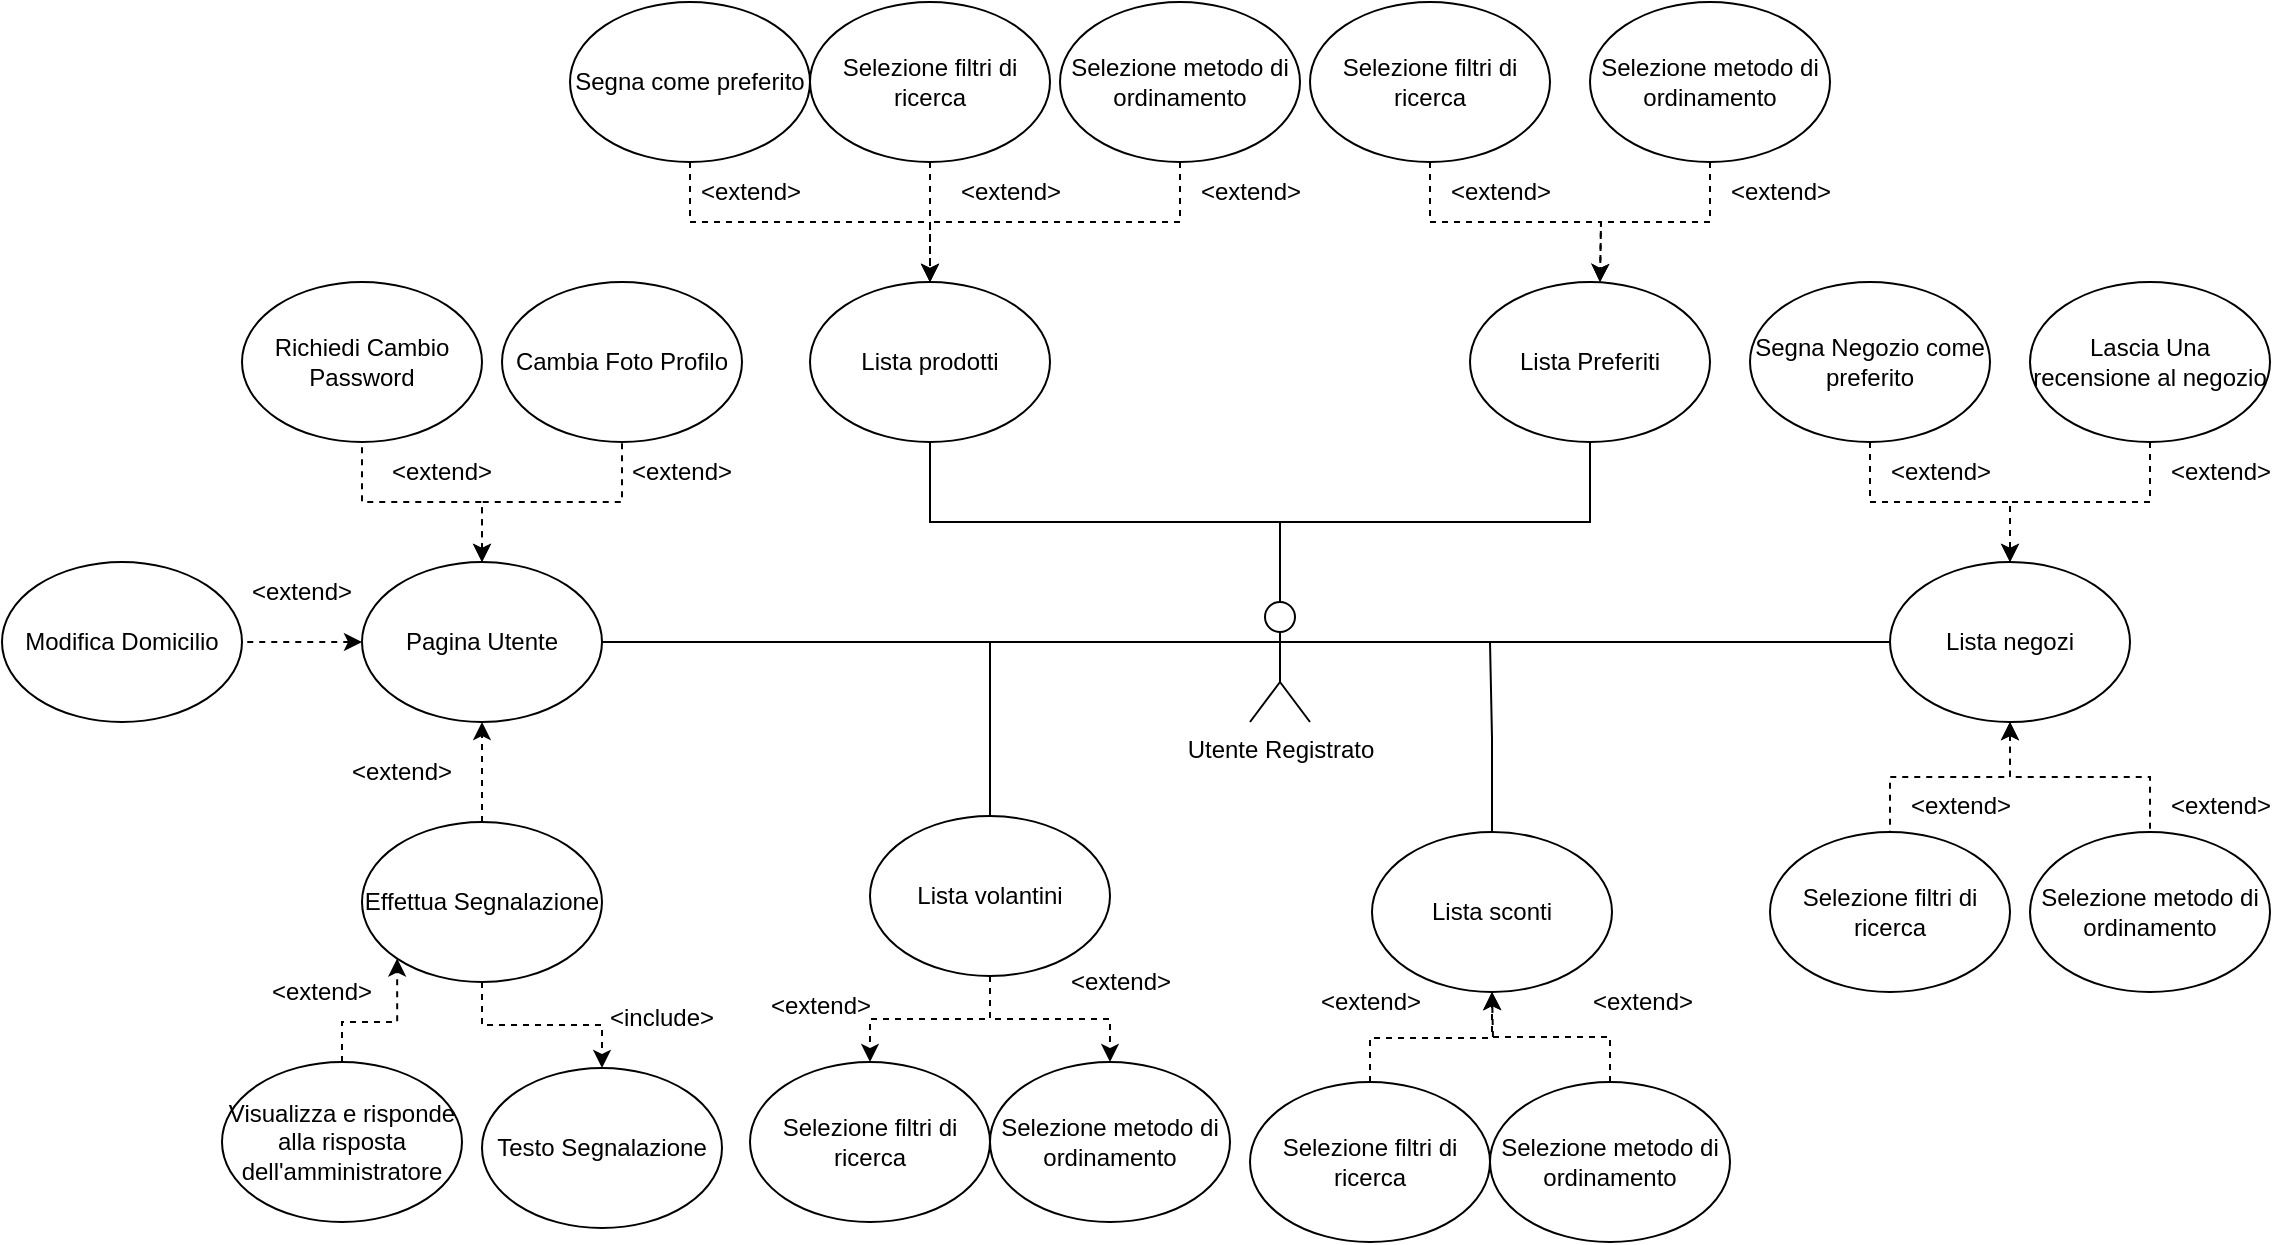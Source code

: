 <mxfile version="14.6.13" type="device"><diagram name="Pagina-1" id="lVRO8FN0cl4bYZhDUq4U"><mxGraphModel dx="2591" dy="1649" grid="1" gridSize="10" guides="1" tooltips="1" connect="1" arrows="1" fold="1" page="1" pageScale="1" pageWidth="1169" pageHeight="827" math="0" shadow="0"><root><mxCell id="0"/><mxCell id="1" parent="0"/><mxCell id="lUNp4pjnAdWulqzOHJXf-30" style="edgeStyle=orthogonalEdgeStyle;rounded=0;orthogonalLoop=1;jettySize=auto;html=1;exitX=0;exitY=0.333;exitDx=0;exitDy=0;exitPerimeter=0;endArrow=none;endFill=0;" parent="1" source="L7NKFnQ29NJkpKg581X9-1" target="L7NKFnQ29NJkpKg581X9-86" edge="1"><mxGeometry relative="1" as="geometry"/></mxCell><mxCell id="lUNp4pjnAdWulqzOHJXf-36" style="edgeStyle=orthogonalEdgeStyle;rounded=0;orthogonalLoop=1;jettySize=auto;html=1;exitX=0.5;exitY=0;exitDx=0;exitDy=0;exitPerimeter=0;endArrow=none;endFill=0;" parent="1" source="L7NKFnQ29NJkpKg581X9-1" target="lUNp4pjnAdWulqzOHJXf-35" edge="1"><mxGeometry relative="1" as="geometry"/></mxCell><mxCell id="L7NKFnQ29NJkpKg581X9-1" value="Utente Registrato" style="shape=umlActor;verticalLabelPosition=bottom;verticalAlign=top;html=1;outlineConnect=0;" parent="1" vertex="1"><mxGeometry x="40" y="160" width="30" height="60" as="geometry"/></mxCell><mxCell id="L7NKFnQ29NJkpKg581X9-22" value="Lista prodotti" style="ellipse;whiteSpace=wrap;html=1;" parent="1" vertex="1"><mxGeometry x="-180" width="120" height="80" as="geometry"/></mxCell><mxCell id="A_FFtV9o6iSvOVpLnQFS-5" style="edgeStyle=orthogonalEdgeStyle;rounded=0;orthogonalLoop=1;jettySize=auto;html=1;exitX=0.5;exitY=0;exitDx=0;exitDy=0;endArrow=none;endFill=0;" edge="1" parent="1" source="L7NKFnQ29NJkpKg581X9-23"><mxGeometry relative="1" as="geometry"><mxPoint x="160" y="180" as="targetPoint"/></mxGeometry></mxCell><mxCell id="L7NKFnQ29NJkpKg581X9-23" value="Lista sconti" style="ellipse;whiteSpace=wrap;html=1;" parent="1" vertex="1"><mxGeometry x="101" y="275" width="120" height="80" as="geometry"/></mxCell><mxCell id="A_FFtV9o6iSvOVpLnQFS-4" style="edgeStyle=orthogonalEdgeStyle;rounded=0;orthogonalLoop=1;jettySize=auto;html=1;exitX=0;exitY=0.5;exitDx=0;exitDy=0;endArrow=none;endFill=0;" edge="1" parent="1" source="L7NKFnQ29NJkpKg581X9-24"><mxGeometry relative="1" as="geometry"><mxPoint x="90" y="180" as="targetPoint"/></mxGeometry></mxCell><mxCell id="A_FFtV9o6iSvOVpLnQFS-11" style="edgeStyle=orthogonalEdgeStyle;rounded=0;orthogonalLoop=1;jettySize=auto;html=1;exitX=0.5;exitY=1;exitDx=0;exitDy=0;endArrow=none;endFill=0;dashed=1;startArrow=classic;startFill=1;" edge="1" parent="1" source="L7NKFnQ29NJkpKg581X9-24" target="L7NKFnQ29NJkpKg581X9-70"><mxGeometry relative="1" as="geometry"/></mxCell><mxCell id="A_FFtV9o6iSvOVpLnQFS-12" style="edgeStyle=orthogonalEdgeStyle;rounded=0;orthogonalLoop=1;jettySize=auto;html=1;exitX=0.5;exitY=1;exitDx=0;exitDy=0;endArrow=none;endFill=0;dashed=1;startArrow=classic;startFill=1;" edge="1" parent="1" source="L7NKFnQ29NJkpKg581X9-24" target="L7NKFnQ29NJkpKg581X9-71"><mxGeometry relative="1" as="geometry"/></mxCell><mxCell id="L7NKFnQ29NJkpKg581X9-24" value="Lista negozi" style="ellipse;whiteSpace=wrap;html=1;" parent="1" vertex="1"><mxGeometry x="360" y="140" width="120" height="80" as="geometry"/></mxCell><mxCell id="L7NKFnQ29NJkpKg581X9-32" style="edgeStyle=orthogonalEdgeStyle;rounded=0;orthogonalLoop=1;jettySize=auto;html=1;exitX=0.5;exitY=1;exitDx=0;exitDy=0;entryX=0.5;entryY=0;entryDx=0;entryDy=0;entryPerimeter=0;endArrow=none;endFill=0;" parent="1" source="L7NKFnQ29NJkpKg581X9-22" target="L7NKFnQ29NJkpKg581X9-1" edge="1"><mxGeometry relative="1" as="geometry"/></mxCell><mxCell id="L7NKFnQ29NJkpKg581X9-51" style="edgeStyle=orthogonalEdgeStyle;rounded=0;orthogonalLoop=1;jettySize=auto;html=1;exitX=0.5;exitY=0;exitDx=0;exitDy=0;dashed=1;endArrow=none;endFill=0;startArrow=classic;startFill=1;" parent="1" source="L7NKFnQ29NJkpKg581X9-34" target="L7NKFnQ29NJkpKg581X9-37" edge="1"><mxGeometry relative="1" as="geometry"/></mxCell><mxCell id="L7NKFnQ29NJkpKg581X9-52" style="edgeStyle=orthogonalEdgeStyle;rounded=0;orthogonalLoop=1;jettySize=auto;html=1;exitX=0.5;exitY=0;exitDx=0;exitDy=0;dashed=1;endArrow=none;endFill=0;startArrow=classic;startFill=1;" parent="1" source="L7NKFnQ29NJkpKg581X9-34" target="L7NKFnQ29NJkpKg581X9-36" edge="1"><mxGeometry relative="1" as="geometry"/></mxCell><mxCell id="L7NKFnQ29NJkpKg581X9-34" value="Pagina Utente" style="ellipse;whiteSpace=wrap;html=1;" parent="1" vertex="1"><mxGeometry x="-404" y="140" width="120" height="80" as="geometry"/></mxCell><mxCell id="L7NKFnQ29NJkpKg581X9-35" value="" style="endArrow=none;html=1;rounded=0;exitX=1;exitY=0.5;exitDx=0;exitDy=0;" parent="1" source="L7NKFnQ29NJkpKg581X9-34" edge="1"><mxGeometry width="50" height="50" relative="1" as="geometry"><mxPoint x="-140" y="270" as="sourcePoint"/><mxPoint x="90" y="180" as="targetPoint"/></mxGeometry></mxCell><mxCell id="L7NKFnQ29NJkpKg581X9-36" value="Cambia Foto Profilo" style="ellipse;whiteSpace=wrap;html=1;" parent="1" vertex="1"><mxGeometry x="-334" width="120" height="80" as="geometry"/></mxCell><mxCell id="L7NKFnQ29NJkpKg581X9-37" value="Richiedi Cambio Password" style="ellipse;whiteSpace=wrap;html=1;" parent="1" vertex="1"><mxGeometry x="-464" width="120" height="80" as="geometry"/></mxCell><mxCell id="L7NKFnQ29NJkpKg581X9-38" value="Modifica Domicilio" style="ellipse;whiteSpace=wrap;html=1;" parent="1" vertex="1"><mxGeometry x="-584" y="140" width="120" height="80" as="geometry"/></mxCell><mxCell id="gXNcK00SBEODrB4GjDgb-2" style="edgeStyle=orthogonalEdgeStyle;rounded=0;orthogonalLoop=1;jettySize=auto;html=1;exitX=0.5;exitY=0;exitDx=0;exitDy=0;dashed=1;" parent="1" source="L7NKFnQ29NJkpKg581X9-41" target="L7NKFnQ29NJkpKg581X9-34" edge="1"><mxGeometry relative="1" as="geometry"/></mxCell><mxCell id="gXNcK00SBEODrB4GjDgb-3" style="edgeStyle=orthogonalEdgeStyle;rounded=0;orthogonalLoop=1;jettySize=auto;html=1;exitX=0.5;exitY=1;exitDx=0;exitDy=0;dashed=1;" parent="1" source="L7NKFnQ29NJkpKg581X9-41" target="uQInI9yZRRBaF0XjjIu4-2" edge="1"><mxGeometry relative="1" as="geometry"/></mxCell><mxCell id="L7NKFnQ29NJkpKg581X9-41" value="Effettua Segnalazione" style="ellipse;whiteSpace=wrap;html=1;" parent="1" vertex="1"><mxGeometry x="-404" y="270" width="120" height="80" as="geometry"/></mxCell><mxCell id="L7NKFnQ29NJkpKg581X9-50" style="edgeStyle=orthogonalEdgeStyle;rounded=0;orthogonalLoop=1;jettySize=auto;html=1;exitX=0;exitY=0.5;exitDx=0;exitDy=0;dashed=1;entryX=1;entryY=0.5;entryDx=0;entryDy=0;endArrow=none;endFill=0;startArrow=classic;startFill=1;" parent="1" source="L7NKFnQ29NJkpKg581X9-34" target="L7NKFnQ29NJkpKg581X9-38" edge="1"><mxGeometry relative="1" as="geometry"><mxPoint x="-394" y="190" as="sourcePoint"/><mxPoint x="-454" y="220" as="targetPoint"/><Array as="points"><mxPoint x="-450" y="180"/><mxPoint x="-450" y="180"/></Array></mxGeometry></mxCell><mxCell id="L7NKFnQ29NJkpKg581X9-53" value="&amp;lt;extend&amp;gt;" style="text;html=1;strokeColor=none;fillColor=none;align=center;verticalAlign=middle;whiteSpace=wrap;rounded=0;" parent="1" vertex="1"><mxGeometry x="-274" y="80" width="60" height="30" as="geometry"/></mxCell><mxCell id="L7NKFnQ29NJkpKg581X9-54" value="&amp;lt;extend&amp;gt;" style="text;html=1;strokeColor=none;fillColor=none;align=center;verticalAlign=middle;whiteSpace=wrap;rounded=0;" parent="1" vertex="1"><mxGeometry x="-394" y="80" width="60" height="30" as="geometry"/></mxCell><mxCell id="L7NKFnQ29NJkpKg581X9-55" value="&amp;lt;extend&amp;gt;" style="text;html=1;strokeColor=none;fillColor=none;align=center;verticalAlign=middle;whiteSpace=wrap;rounded=0;" parent="1" vertex="1"><mxGeometry x="-464" y="140" width="60" height="30" as="geometry"/></mxCell><mxCell id="L7NKFnQ29NJkpKg581X9-56" value="&amp;lt;extend&amp;gt;" style="text;html=1;strokeColor=none;fillColor=none;align=center;verticalAlign=middle;whiteSpace=wrap;rounded=0;" parent="1" vertex="1"><mxGeometry x="-414" y="230" width="60" height="30" as="geometry"/></mxCell><mxCell id="L7NKFnQ29NJkpKg581X9-64" style="edgeStyle=orthogonalEdgeStyle;rounded=0;orthogonalLoop=1;jettySize=auto;html=1;exitX=0.5;exitY=1;exitDx=0;exitDy=0;dashed=1;" parent="1" source="L7NKFnQ29NJkpKg581X9-61" target="L7NKFnQ29NJkpKg581X9-22" edge="1"><mxGeometry relative="1" as="geometry"/></mxCell><mxCell id="L7NKFnQ29NJkpKg581X9-61" value="Selezione filtri di ricerca" style="ellipse;whiteSpace=wrap;html=1;" parent="1" vertex="1"><mxGeometry x="-180" y="-140" width="120" height="80" as="geometry"/></mxCell><mxCell id="A_FFtV9o6iSvOVpLnQFS-1" style="edgeStyle=orthogonalEdgeStyle;rounded=0;orthogonalLoop=1;jettySize=auto;html=1;exitX=0.5;exitY=1;exitDx=0;exitDy=0;entryX=0.5;entryY=0;entryDx=0;entryDy=0;dashed=1;" edge="1" parent="1" source="L7NKFnQ29NJkpKg581X9-62" target="L7NKFnQ29NJkpKg581X9-22"><mxGeometry relative="1" as="geometry"/></mxCell><mxCell id="L7NKFnQ29NJkpKg581X9-62" value="Selezione metodo di ordinamento" style="ellipse;whiteSpace=wrap;html=1;" parent="1" vertex="1"><mxGeometry x="-55" y="-140" width="120" height="80" as="geometry"/></mxCell><mxCell id="L7NKFnQ29NJkpKg581X9-66" value="&amp;lt;extend&amp;gt;" style="text;html=1;align=center;verticalAlign=middle;resizable=0;points=[];autosize=1;strokeColor=none;fillColor=none;" parent="1" vertex="1"><mxGeometry x="5" y="-60" width="70" height="30" as="geometry"/></mxCell><mxCell id="L7NKFnQ29NJkpKg581X9-67" value="&amp;lt;extend&amp;gt;" style="text;html=1;align=center;verticalAlign=middle;resizable=0;points=[];autosize=1;strokeColor=none;fillColor=none;" parent="1" vertex="1"><mxGeometry x="-115" y="-60" width="70" height="30" as="geometry"/></mxCell><mxCell id="L7NKFnQ29NJkpKg581X9-82" style="edgeStyle=orthogonalEdgeStyle;rounded=0;orthogonalLoop=1;jettySize=auto;html=1;exitX=0.5;exitY=0;exitDx=0;exitDy=0;entryX=0.5;entryY=1;entryDx=0;entryDy=0;dashed=1;" parent="1" source="L7NKFnQ29NJkpKg581X9-69" target="L7NKFnQ29NJkpKg581X9-23" edge="1"><mxGeometry relative="1" as="geometry"/></mxCell><mxCell id="L7NKFnQ29NJkpKg581X9-69" value="Selezione metodo di ordinamento" style="ellipse;whiteSpace=wrap;html=1;" parent="1" vertex="1"><mxGeometry x="160" y="400" width="120" height="80" as="geometry"/></mxCell><mxCell id="L7NKFnQ29NJkpKg581X9-70" value="Selezione metodo di ordinamento" style="ellipse;whiteSpace=wrap;html=1;" parent="1" vertex="1"><mxGeometry x="430" y="275" width="120" height="80" as="geometry"/></mxCell><mxCell id="L7NKFnQ29NJkpKg581X9-71" value="Selezione filtri di ricerca" style="ellipse;whiteSpace=wrap;html=1;" parent="1" vertex="1"><mxGeometry x="300" y="275" width="120" height="80" as="geometry"/></mxCell><mxCell id="L7NKFnQ29NJkpKg581X9-78" value="&amp;lt;extend&amp;gt;" style="text;html=1;align=center;verticalAlign=middle;resizable=0;points=[];autosize=1;strokeColor=none;fillColor=none;" parent="1" vertex="1"><mxGeometry x="350" y="80" width="70" height="30" as="geometry"/></mxCell><mxCell id="L7NKFnQ29NJkpKg581X9-79" value="&amp;lt;extend&amp;gt;" style="text;html=1;align=center;verticalAlign=middle;resizable=0;points=[];autosize=1;strokeColor=none;fillColor=none;" parent="1" vertex="1"><mxGeometry x="360" y="247" width="70" height="30" as="geometry"/></mxCell><mxCell id="L7NKFnQ29NJkpKg581X9-83" style="edgeStyle=orthogonalEdgeStyle;rounded=0;orthogonalLoop=1;jettySize=auto;html=1;exitX=0.5;exitY=0;exitDx=0;exitDy=0;dashed=1;" parent="1" source="L7NKFnQ29NJkpKg581X9-81" edge="1"><mxGeometry relative="1" as="geometry"><mxPoint x="161" y="355" as="targetPoint"/></mxGeometry></mxCell><mxCell id="L7NKFnQ29NJkpKg581X9-81" value="Selezione filtri di ricerca" style="ellipse;whiteSpace=wrap;html=1;" parent="1" vertex="1"><mxGeometry x="40" y="400" width="120" height="80" as="geometry"/></mxCell><mxCell id="L7NKFnQ29NJkpKg581X9-84" value="&amp;lt;extend&amp;gt;" style="text;html=1;align=center;verticalAlign=middle;resizable=0;points=[];autosize=1;strokeColor=none;fillColor=none;" parent="1" vertex="1"><mxGeometry x="201" y="345" width="70" height="30" as="geometry"/></mxCell><mxCell id="L7NKFnQ29NJkpKg581X9-85" value="&amp;lt;extend&amp;gt;" style="text;html=1;align=center;verticalAlign=middle;resizable=0;points=[];autosize=1;strokeColor=none;fillColor=none;" parent="1" vertex="1"><mxGeometry x="65" y="345" width="70" height="30" as="geometry"/></mxCell><mxCell id="lUNp4pjnAdWulqzOHJXf-31" style="edgeStyle=orthogonalEdgeStyle;rounded=0;orthogonalLoop=1;jettySize=auto;html=1;exitX=0.5;exitY=1;exitDx=0;exitDy=0;dashed=1;" parent="1" source="L7NKFnQ29NJkpKg581X9-86" target="L7NKFnQ29NJkpKg581X9-89" edge="1"><mxGeometry relative="1" as="geometry"/></mxCell><mxCell id="lUNp4pjnAdWulqzOHJXf-33" style="edgeStyle=orthogonalEdgeStyle;rounded=0;orthogonalLoop=1;jettySize=auto;html=1;exitX=0.5;exitY=1;exitDx=0;exitDy=0;dashed=1;" parent="1" source="L7NKFnQ29NJkpKg581X9-86" target="lUNp4pjnAdWulqzOHJXf-32" edge="1"><mxGeometry relative="1" as="geometry"/></mxCell><mxCell id="L7NKFnQ29NJkpKg581X9-86" value="Lista volantini" style="ellipse;whiteSpace=wrap;html=1;" parent="1" vertex="1"><mxGeometry x="-150" y="267" width="120" height="80" as="geometry"/></mxCell><mxCell id="L7NKFnQ29NJkpKg581X9-89" value="Selezione metodo di ordinamento" style="ellipse;whiteSpace=wrap;html=1;" parent="1" vertex="1"><mxGeometry x="-90" y="390" width="120" height="80" as="geometry"/></mxCell><mxCell id="L7NKFnQ29NJkpKg581X9-93" value="&amp;lt;extend&amp;gt;" style="text;html=1;align=center;verticalAlign=middle;resizable=0;points=[];autosize=1;strokeColor=none;fillColor=none;" parent="1" vertex="1"><mxGeometry x="-210" y="347" width="70" height="30" as="geometry"/></mxCell><mxCell id="A_FFtV9o6iSvOVpLnQFS-2" style="edgeStyle=orthogonalEdgeStyle;rounded=0;orthogonalLoop=1;jettySize=auto;html=1;exitX=0.5;exitY=1;exitDx=0;exitDy=0;dashed=1;" edge="1" parent="1" source="lUNp4pjnAdWulqzOHJXf-23" target="L7NKFnQ29NJkpKg581X9-22"><mxGeometry relative="1" as="geometry"/></mxCell><mxCell id="lUNp4pjnAdWulqzOHJXf-23" value="Segna come preferito" style="ellipse;whiteSpace=wrap;html=1;" parent="1" vertex="1"><mxGeometry x="-300" y="-140" width="120" height="80" as="geometry"/></mxCell><mxCell id="lUNp4pjnAdWulqzOHJXf-25" value="&amp;lt;extend&amp;gt;" style="text;html=1;align=center;verticalAlign=middle;resizable=0;points=[];autosize=1;strokeColor=none;fillColor=none;" parent="1" vertex="1"><mxGeometry x="-245" y="-60" width="70" height="30" as="geometry"/></mxCell><mxCell id="A_FFtV9o6iSvOVpLnQFS-6" style="edgeStyle=orthogonalEdgeStyle;rounded=0;orthogonalLoop=1;jettySize=auto;html=1;exitX=0.5;exitY=1;exitDx=0;exitDy=0;endArrow=classic;endFill=1;dashed=1;startArrow=none;startFill=0;" edge="1" parent="1" source="lUNp4pjnAdWulqzOHJXf-27" target="L7NKFnQ29NJkpKg581X9-24"><mxGeometry relative="1" as="geometry"/></mxCell><mxCell id="lUNp4pjnAdWulqzOHJXf-27" value="Segna Negozio come preferito" style="ellipse;whiteSpace=wrap;html=1;" parent="1" vertex="1"><mxGeometry x="290" width="120" height="80" as="geometry"/></mxCell><mxCell id="lUNp4pjnAdWulqzOHJXf-29" value="&amp;lt;extend&amp;gt;" style="text;html=1;align=center;verticalAlign=middle;resizable=0;points=[];autosize=1;strokeColor=none;fillColor=none;" parent="1" vertex="1"><mxGeometry x="490" y="247" width="70" height="30" as="geometry"/></mxCell><mxCell id="lUNp4pjnAdWulqzOHJXf-32" value="Selezione filtri di ricerca" style="ellipse;whiteSpace=wrap;html=1;" parent="1" vertex="1"><mxGeometry x="-210" y="390" width="120" height="80" as="geometry"/></mxCell><mxCell id="lUNp4pjnAdWulqzOHJXf-34" value="&amp;lt;extend&amp;gt;" style="text;html=1;align=center;verticalAlign=middle;resizable=0;points=[];autosize=1;strokeColor=none;fillColor=none;" parent="1" vertex="1"><mxGeometry x="-60" y="335" width="70" height="30" as="geometry"/></mxCell><mxCell id="lUNp4pjnAdWulqzOHJXf-35" value="Lista Preferiti" style="ellipse;whiteSpace=wrap;html=1;" parent="1" vertex="1"><mxGeometry x="150" width="120" height="80" as="geometry"/></mxCell><mxCell id="A_FFtV9o6iSvOVpLnQFS-7" style="edgeStyle=orthogonalEdgeStyle;rounded=0;orthogonalLoop=1;jettySize=auto;html=1;exitX=0.5;exitY=1;exitDx=0;exitDy=0;endArrow=classic;endFill=1;dashed=1;startArrow=none;startFill=0;" edge="1" parent="1" source="lUNp4pjnAdWulqzOHJXf-38" target="L7NKFnQ29NJkpKg581X9-24"><mxGeometry relative="1" as="geometry"/></mxCell><mxCell id="lUNp4pjnAdWulqzOHJXf-38" value="Lascia Una recensione al negozio" style="ellipse;whiteSpace=wrap;html=1;" parent="1" vertex="1"><mxGeometry x="430" width="120" height="80" as="geometry"/></mxCell><mxCell id="lUNp4pjnAdWulqzOHJXf-40" value="&amp;lt;extend&amp;gt;" style="text;html=1;align=center;verticalAlign=middle;resizable=0;points=[];autosize=1;strokeColor=none;fillColor=none;" parent="1" vertex="1"><mxGeometry x="490" y="80" width="70" height="30" as="geometry"/></mxCell><mxCell id="lUNp4pjnAdWulqzOHJXf-45" style="edgeStyle=orthogonalEdgeStyle;rounded=0;orthogonalLoop=1;jettySize=auto;html=1;exitX=0.5;exitY=1;exitDx=0;exitDy=0;dashed=1;" parent="1" source="lUNp4pjnAdWulqzOHJXf-46" edge="1"><mxGeometry relative="1" as="geometry"><mxPoint x="215" as="targetPoint"/></mxGeometry></mxCell><mxCell id="lUNp4pjnAdWulqzOHJXf-46" value="Selezione filtri di ricerca" style="ellipse;whiteSpace=wrap;html=1;" parent="1" vertex="1"><mxGeometry x="70" y="-140" width="120" height="80" as="geometry"/></mxCell><mxCell id="lUNp4pjnAdWulqzOHJXf-47" style="edgeStyle=orthogonalEdgeStyle;rounded=0;orthogonalLoop=1;jettySize=auto;html=1;exitX=0.5;exitY=1;exitDx=0;exitDy=0;entryX=0.5;entryY=0;entryDx=0;entryDy=0;dashed=1;" parent="1" source="lUNp4pjnAdWulqzOHJXf-48" edge="1"><mxGeometry relative="1" as="geometry"><mxPoint x="215" as="targetPoint"/></mxGeometry></mxCell><mxCell id="lUNp4pjnAdWulqzOHJXf-48" value="Selezione metodo di ordinamento" style="ellipse;whiteSpace=wrap;html=1;" parent="1" vertex="1"><mxGeometry x="210" y="-140" width="120" height="80" as="geometry"/></mxCell><mxCell id="lUNp4pjnAdWulqzOHJXf-49" value="&amp;lt;extend&amp;gt;" style="text;html=1;align=center;verticalAlign=middle;resizable=0;points=[];autosize=1;strokeColor=none;fillColor=none;" parent="1" vertex="1"><mxGeometry x="270" y="-60" width="70" height="30" as="geometry"/></mxCell><mxCell id="lUNp4pjnAdWulqzOHJXf-50" value="&amp;lt;extend&amp;gt;" style="text;html=1;align=center;verticalAlign=middle;resizable=0;points=[];autosize=1;strokeColor=none;fillColor=none;" parent="1" vertex="1"><mxGeometry x="130" y="-60" width="70" height="30" as="geometry"/></mxCell><mxCell id="uQInI9yZRRBaF0XjjIu4-2" value="Testo Segnalazione" style="ellipse;whiteSpace=wrap;html=1;" parent="1" vertex="1"><mxGeometry x="-344" y="393" width="120" height="80" as="geometry"/></mxCell><mxCell id="uQInI9yZRRBaF0XjjIu4-8" value="&amp;lt;include&amp;gt;" style="text;html=1;strokeColor=none;fillColor=none;align=center;verticalAlign=middle;whiteSpace=wrap;rounded=0;" parent="1" vertex="1"><mxGeometry x="-284" y="353" width="60" height="30" as="geometry"/></mxCell><mxCell id="A_FFtV9o6iSvOVpLnQFS-13" style="edgeStyle=orthogonalEdgeStyle;rounded=0;orthogonalLoop=1;jettySize=auto;html=1;exitX=0.5;exitY=0;exitDx=0;exitDy=0;entryX=0;entryY=1;entryDx=0;entryDy=0;dashed=1;startArrow=none;startFill=0;endArrow=classic;endFill=1;" edge="1" parent="1" source="gXNcK00SBEODrB4GjDgb-5" target="L7NKFnQ29NJkpKg581X9-41"><mxGeometry relative="1" as="geometry"/></mxCell><mxCell id="gXNcK00SBEODrB4GjDgb-5" value="Visualizza e risponde alla risposta dell'amministratore" style="ellipse;whiteSpace=wrap;html=1;" parent="1" vertex="1"><mxGeometry x="-474" y="390" width="120" height="80" as="geometry"/></mxCell><mxCell id="gXNcK00SBEODrB4GjDgb-9" value="&amp;lt;extend&amp;gt;" style="text;html=1;strokeColor=none;fillColor=none;align=center;verticalAlign=middle;whiteSpace=wrap;rounded=0;" parent="1" vertex="1"><mxGeometry x="-454" y="340" width="60" height="30" as="geometry"/></mxCell></root></mxGraphModel></diagram></mxfile>